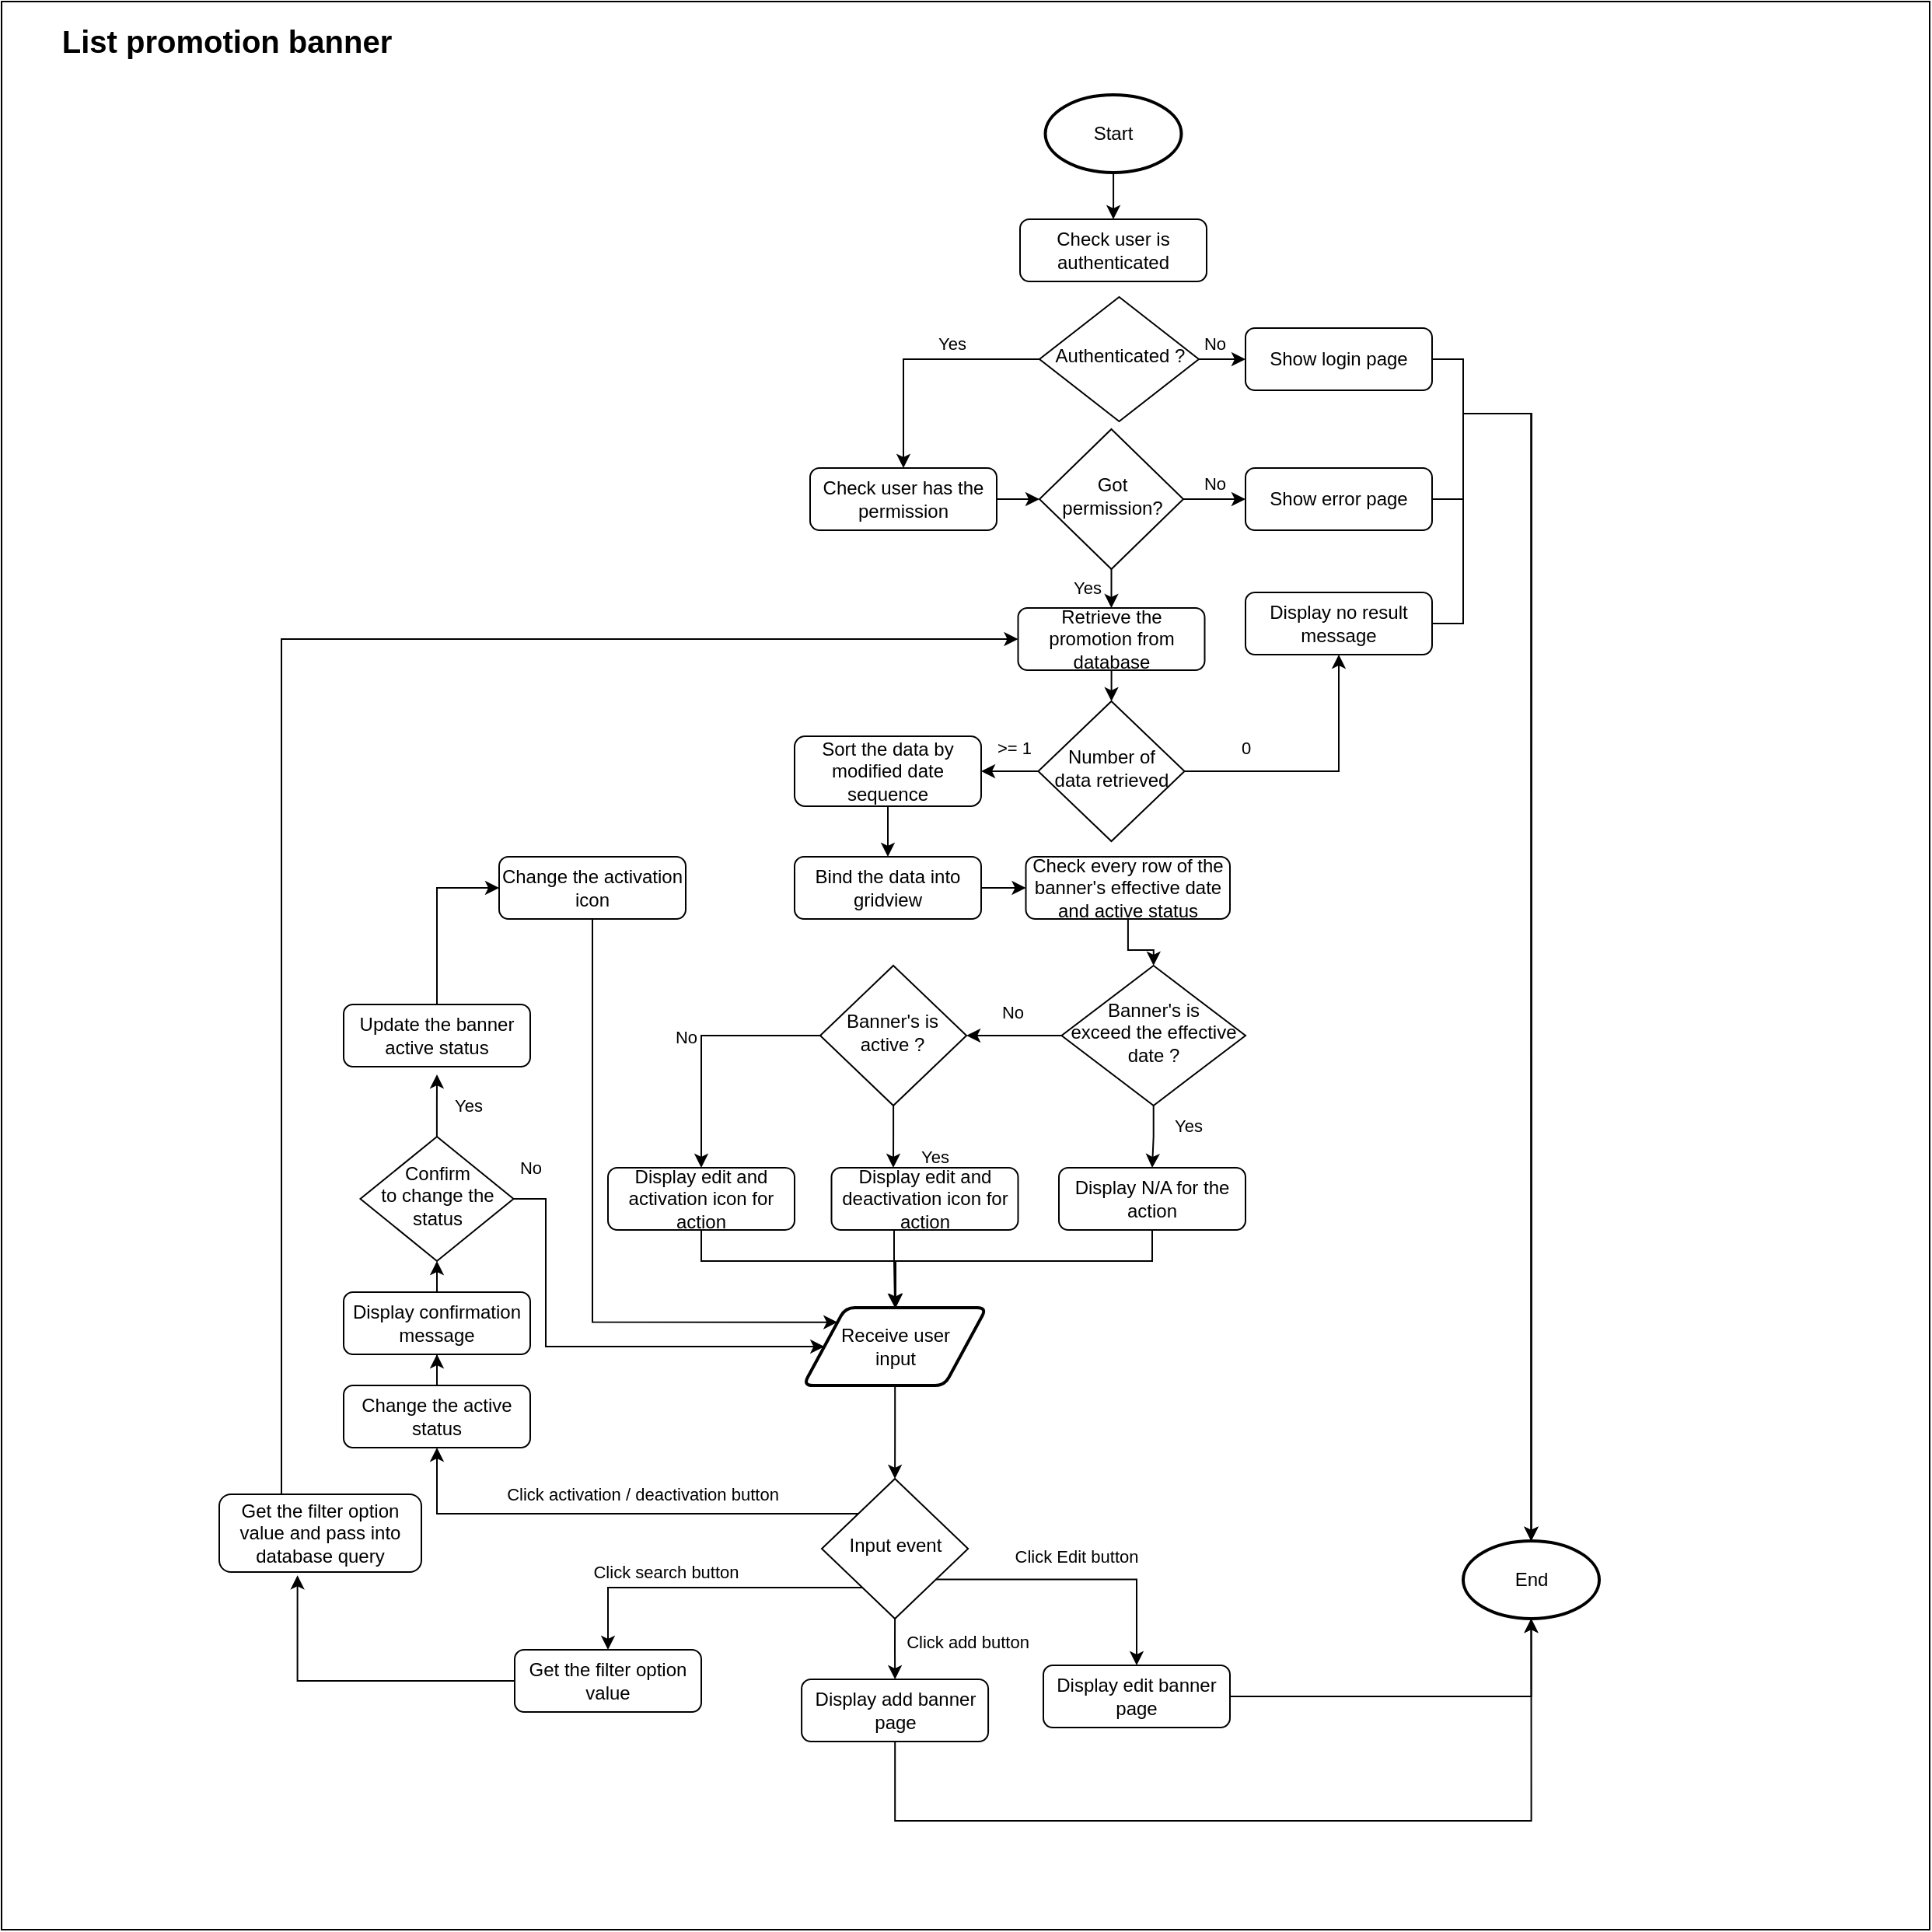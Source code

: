 <mxfile version="14.2.4" type="github" pages="2">
  <diagram id="C5RBs43oDa-KdzZeNtuy" name="List promotion banner">
    <mxGraphModel dx="3632" dy="1096" grid="1" gridSize="10" guides="1" tooltips="1" connect="1" arrows="1" fold="1" page="1" pageScale="1" pageWidth="827" pageHeight="1169" math="0" shadow="0">
      <root>
        <mxCell id="WIyWlLk6GJQsqaUBKTNV-0" />
        <mxCell id="WIyWlLk6GJQsqaUBKTNV-1" parent="WIyWlLk6GJQsqaUBKTNV-0" />
        <mxCell id="OHB6ys-uSXkvLDU8gWH5-1" value="" style="whiteSpace=wrap;html=1;aspect=fixed;fillColor=none;" vertex="1" parent="WIyWlLk6GJQsqaUBKTNV-1">
          <mxGeometry x="-890" y="50" width="1240" height="1240" as="geometry" />
        </mxCell>
        <mxCell id="WIyWlLk6GJQsqaUBKTNV-3" value="Check user is authenticated" style="rounded=1;whiteSpace=wrap;html=1;fontSize=12;glass=0;strokeWidth=1;shadow=0;" parent="WIyWlLk6GJQsqaUBKTNV-1" vertex="1">
          <mxGeometry x="-235" y="190" width="120" height="40" as="geometry" />
        </mxCell>
        <mxCell id="OHB6ys-uSXkvLDU8gWH5-21" style="edgeStyle=orthogonalEdgeStyle;rounded=0;orthogonalLoop=1;jettySize=auto;html=1;entryX=0.5;entryY=0;entryDx=0;entryDy=0;entryPerimeter=0;" edge="1" parent="WIyWlLk6GJQsqaUBKTNV-1" source="WIyWlLk6GJQsqaUBKTNV-7" target="OHB6ys-uSXkvLDU8gWH5-14">
          <mxGeometry relative="1" as="geometry">
            <Array as="points">
              <mxPoint x="50" y="370" />
              <mxPoint x="50" y="315" />
              <mxPoint x="94" y="315" />
            </Array>
          </mxGeometry>
        </mxCell>
        <mxCell id="WIyWlLk6GJQsqaUBKTNV-7" value="Show error page" style="rounded=1;whiteSpace=wrap;html=1;fontSize=12;glass=0;strokeWidth=1;shadow=0;" parent="WIyWlLk6GJQsqaUBKTNV-1" vertex="1">
          <mxGeometry x="-90" y="350" width="120" height="40" as="geometry" />
        </mxCell>
        <mxCell id="OHB6ys-uSXkvLDU8gWH5-2" value="&lt;font style=&quot;font-size: 20px;&quot;&gt;List promotion banner&lt;/font&gt;" style="text;html=1;strokeColor=none;fillColor=none;align=center;verticalAlign=middle;whiteSpace=wrap;rounded=0;fontStyle=1;fontSize=20;" vertex="1" parent="WIyWlLk6GJQsqaUBKTNV-1">
          <mxGeometry x="-870" y="60" width="250" height="30" as="geometry" />
        </mxCell>
        <mxCell id="OHB6ys-uSXkvLDU8gWH5-8" style="edgeStyle=orthogonalEdgeStyle;rounded=0;orthogonalLoop=1;jettySize=auto;html=1;entryX=0.5;entryY=0;entryDx=0;entryDy=0;" edge="1" parent="WIyWlLk6GJQsqaUBKTNV-1" source="OHB6ys-uSXkvLDU8gWH5-5" target="WIyWlLk6GJQsqaUBKTNV-3">
          <mxGeometry relative="1" as="geometry" />
        </mxCell>
        <mxCell id="OHB6ys-uSXkvLDU8gWH5-5" value="Start" style="strokeWidth=2;html=1;shape=mxgraph.flowchart.start_1;whiteSpace=wrap;fillColor=none;" vertex="1" parent="WIyWlLk6GJQsqaUBKTNV-1">
          <mxGeometry x="-218.75" y="110" width="87.5" height="50" as="geometry" />
        </mxCell>
        <mxCell id="OHB6ys-uSXkvLDU8gWH5-11" value="Yes" style="edgeStyle=orthogonalEdgeStyle;rounded=0;orthogonalLoop=1;jettySize=auto;html=1;entryX=0.5;entryY=0;entryDx=0;entryDy=0;" edge="1" parent="WIyWlLk6GJQsqaUBKTNV-1" source="OHB6ys-uSXkvLDU8gWH5-9" target="OHB6ys-uSXkvLDU8gWH5-10">
          <mxGeometry x="-0.27" y="-10" relative="1" as="geometry">
            <mxPoint x="1" as="offset" />
          </mxGeometry>
        </mxCell>
        <mxCell id="OHB6ys-uSXkvLDU8gWH5-19" value="No" style="edgeStyle=orthogonalEdgeStyle;rounded=0;orthogonalLoop=1;jettySize=auto;html=1;entryX=0;entryY=0.5;entryDx=0;entryDy=0;" edge="1" parent="WIyWlLk6GJQsqaUBKTNV-1" source="OHB6ys-uSXkvLDU8gWH5-9" target="OHB6ys-uSXkvLDU8gWH5-17">
          <mxGeometry x="0.2" y="10" relative="1" as="geometry">
            <mxPoint as="offset" />
          </mxGeometry>
        </mxCell>
        <mxCell id="OHB6ys-uSXkvLDU8gWH5-9" value="Authenticated ?" style="rhombus;whiteSpace=wrap;html=1;shadow=0;fontFamily=Helvetica;fontSize=12;align=center;strokeWidth=1;spacing=6;spacingTop=-4;" vertex="1" parent="WIyWlLk6GJQsqaUBKTNV-1">
          <mxGeometry x="-222.5" y="240" width="102.5" height="80" as="geometry" />
        </mxCell>
        <mxCell id="OHB6ys-uSXkvLDU8gWH5-13" style="edgeStyle=orthogonalEdgeStyle;rounded=0;orthogonalLoop=1;jettySize=auto;html=1;" edge="1" parent="WIyWlLk6GJQsqaUBKTNV-1" source="OHB6ys-uSXkvLDU8gWH5-10" target="OHB6ys-uSXkvLDU8gWH5-12">
          <mxGeometry relative="1" as="geometry" />
        </mxCell>
        <mxCell id="OHB6ys-uSXkvLDU8gWH5-10" value="Check user has the permission" style="rounded=1;whiteSpace=wrap;html=1;fontSize=12;glass=0;strokeWidth=1;shadow=0;" vertex="1" parent="WIyWlLk6GJQsqaUBKTNV-1">
          <mxGeometry x="-370" y="350" width="120" height="40" as="geometry" />
        </mxCell>
        <mxCell id="OHB6ys-uSXkvLDU8gWH5-15" value="No" style="edgeStyle=orthogonalEdgeStyle;rounded=0;orthogonalLoop=1;jettySize=auto;html=1;" edge="1" parent="WIyWlLk6GJQsqaUBKTNV-1" source="OHB6ys-uSXkvLDU8gWH5-12" target="WIyWlLk6GJQsqaUBKTNV-7">
          <mxGeometry y="10" relative="1" as="geometry">
            <mxPoint x="-70" y="370" as="targetPoint" />
            <mxPoint as="offset" />
          </mxGeometry>
        </mxCell>
        <mxCell id="OHB6ys-uSXkvLDU8gWH5-22" value="Yes" style="edgeStyle=orthogonalEdgeStyle;rounded=0;orthogonalLoop=1;jettySize=auto;html=1;entryX=0.5;entryY=0;entryDx=0;entryDy=0;" edge="1" parent="WIyWlLk6GJQsqaUBKTNV-1" target="OHB6ys-uSXkvLDU8gWH5-23">
          <mxGeometry x="-0.144" y="-14" relative="1" as="geometry">
            <mxPoint x="-176.25" y="450" as="targetPoint" />
            <mxPoint x="-176.238" y="414.988" as="sourcePoint" />
            <mxPoint x="-2" y="2" as="offset" />
          </mxGeometry>
        </mxCell>
        <mxCell id="OHB6ys-uSXkvLDU8gWH5-12" value="Got permission?" style="rhombus;whiteSpace=wrap;html=1;shadow=0;fontFamily=Helvetica;fontSize=12;align=center;strokeWidth=1;spacing=6;spacingTop=-4;" vertex="1" parent="WIyWlLk6GJQsqaUBKTNV-1">
          <mxGeometry x="-222.5" y="325" width="92.5" height="90" as="geometry" />
        </mxCell>
        <mxCell id="OHB6ys-uSXkvLDU8gWH5-14" value="End" style="strokeWidth=2;html=1;shape=mxgraph.flowchart.start_1;whiteSpace=wrap;fillColor=none;" vertex="1" parent="WIyWlLk6GJQsqaUBKTNV-1">
          <mxGeometry x="50" y="1040" width="87.5" height="50" as="geometry" />
        </mxCell>
        <mxCell id="OHB6ys-uSXkvLDU8gWH5-20" style="edgeStyle=orthogonalEdgeStyle;rounded=0;orthogonalLoop=1;jettySize=auto;html=1;entryX=0.5;entryY=0;entryDx=0;entryDy=0;entryPerimeter=0;" edge="1" parent="WIyWlLk6GJQsqaUBKTNV-1" source="OHB6ys-uSXkvLDU8gWH5-17" target="OHB6ys-uSXkvLDU8gWH5-14">
          <mxGeometry relative="1" as="geometry">
            <Array as="points">
              <mxPoint x="50" y="280" />
              <mxPoint x="50" y="315" />
              <mxPoint x="94" y="315" />
            </Array>
          </mxGeometry>
        </mxCell>
        <mxCell id="OHB6ys-uSXkvLDU8gWH5-17" value="Show login page" style="rounded=1;whiteSpace=wrap;html=1;fontSize=12;glass=0;strokeWidth=1;shadow=0;" vertex="1" parent="WIyWlLk6GJQsqaUBKTNV-1">
          <mxGeometry x="-90" y="260" width="120" height="40" as="geometry" />
        </mxCell>
        <mxCell id="OHB6ys-uSXkvLDU8gWH5-31" style="edgeStyle=orthogonalEdgeStyle;rounded=0;orthogonalLoop=1;jettySize=auto;html=1;entryX=0.5;entryY=0;entryDx=0;entryDy=0;" edge="1" parent="WIyWlLk6GJQsqaUBKTNV-1" source="OHB6ys-uSXkvLDU8gWH5-23" target="OHB6ys-uSXkvLDU8gWH5-26">
          <mxGeometry relative="1" as="geometry" />
        </mxCell>
        <mxCell id="OHB6ys-uSXkvLDU8gWH5-23" value="Retrieve the promotion from database" style="rounded=1;whiteSpace=wrap;html=1;fontSize=12;glass=0;strokeWidth=1;shadow=0;" vertex="1" parent="WIyWlLk6GJQsqaUBKTNV-1">
          <mxGeometry x="-236.25" y="440" width="120" height="40" as="geometry" />
        </mxCell>
        <mxCell id="OHB6ys-uSXkvLDU8gWH5-27" style="edgeStyle=orthogonalEdgeStyle;rounded=0;orthogonalLoop=1;jettySize=auto;html=1;entryX=0.5;entryY=1;entryDx=0;entryDy=0;" edge="1" parent="WIyWlLk6GJQsqaUBKTNV-1" source="OHB6ys-uSXkvLDU8gWH5-26" target="OHB6ys-uSXkvLDU8gWH5-28">
          <mxGeometry relative="1" as="geometry">
            <mxPoint x="-80.0" y="480" as="targetPoint" />
          </mxGeometry>
        </mxCell>
        <mxCell id="OHB6ys-uSXkvLDU8gWH5-30" value="0" style="edgeLabel;html=1;align=center;verticalAlign=middle;resizable=0;points=[];" vertex="1" connectable="0" parent="OHB6ys-uSXkvLDU8gWH5-27">
          <mxGeometry x="-0.552" y="-2" relative="1" as="geometry">
            <mxPoint x="-0.05" y="-17.03" as="offset" />
          </mxGeometry>
        </mxCell>
        <mxCell id="OHB6ys-uSXkvLDU8gWH5-33" value="&amp;gt;= 1" style="edgeStyle=orthogonalEdgeStyle;rounded=0;orthogonalLoop=1;jettySize=auto;html=1;entryX=1;entryY=0.5;entryDx=0;entryDy=0;" edge="1" parent="WIyWlLk6GJQsqaUBKTNV-1" source="OHB6ys-uSXkvLDU8gWH5-26" target="OHB6ys-uSXkvLDU8gWH5-37">
          <mxGeometry x="-0.284" y="-15" relative="1" as="geometry">
            <mxPoint x="-260" y="545.0" as="targetPoint" />
            <mxPoint as="offset" />
          </mxGeometry>
        </mxCell>
        <mxCell id="OHB6ys-uSXkvLDU8gWH5-26" value="Number of &lt;br&gt;data retrieved" style="rhombus;whiteSpace=wrap;html=1;shadow=0;fontFamily=Helvetica;fontSize=12;align=center;strokeWidth=1;spacing=6;spacingTop=-4;" vertex="1" parent="WIyWlLk6GJQsqaUBKTNV-1">
          <mxGeometry x="-223.29" y="500" width="94.07" height="90" as="geometry" />
        </mxCell>
        <mxCell id="OHB6ys-uSXkvLDU8gWH5-32" style="edgeStyle=orthogonalEdgeStyle;rounded=0;orthogonalLoop=1;jettySize=auto;html=1;entryX=0.5;entryY=0;entryDx=0;entryDy=0;entryPerimeter=0;" edge="1" parent="WIyWlLk6GJQsqaUBKTNV-1" source="OHB6ys-uSXkvLDU8gWH5-28" target="OHB6ys-uSXkvLDU8gWH5-14">
          <mxGeometry relative="1" as="geometry">
            <Array as="points">
              <mxPoint x="50" y="450" />
              <mxPoint x="50" y="315" />
              <mxPoint x="94" y="315" />
            </Array>
          </mxGeometry>
        </mxCell>
        <mxCell id="OHB6ys-uSXkvLDU8gWH5-28" value="Display no result message" style="rounded=1;whiteSpace=wrap;html=1;fontSize=12;glass=0;strokeWidth=1;shadow=0;" vertex="1" parent="WIyWlLk6GJQsqaUBKTNV-1">
          <mxGeometry x="-90" y="430" width="120" height="40" as="geometry" />
        </mxCell>
        <mxCell id="OHB6ys-uSXkvLDU8gWH5-35" style="edgeStyle=orthogonalEdgeStyle;rounded=0;orthogonalLoop=1;jettySize=auto;html=1;entryX=0.5;entryY=0;entryDx=0;entryDy=0;" edge="1" parent="WIyWlLk6GJQsqaUBKTNV-1" target="OHB6ys-uSXkvLDU8gWH5-36">
          <mxGeometry relative="1" as="geometry">
            <mxPoint x="-320" y="590" as="targetPoint" />
            <mxPoint x="-320" y="565.0" as="sourcePoint" />
          </mxGeometry>
        </mxCell>
        <mxCell id="OHB6ys-uSXkvLDU8gWH5-41" style="edgeStyle=orthogonalEdgeStyle;rounded=0;orthogonalLoop=1;jettySize=auto;html=1;entryX=0.5;entryY=0;entryDx=0;entryDy=0;exitX=0.5;exitY=1;exitDx=0;exitDy=0;" edge="1" parent="WIyWlLk6GJQsqaUBKTNV-1" source="OHB6ys-uSXkvLDU8gWH5-64" target="OHB6ys-uSXkvLDU8gWH5-38">
          <mxGeometry relative="1" as="geometry">
            <mxPoint x="-335" y="980" as="sourcePoint" />
            <Array as="points">
              <mxPoint x="-150" y="860" />
              <mxPoint x="-315" y="860" />
              <mxPoint x="-315" y="890" />
            </Array>
          </mxGeometry>
        </mxCell>
        <mxCell id="OHB6ys-uSXkvLDU8gWH5-55" style="edgeStyle=orthogonalEdgeStyle;rounded=0;orthogonalLoop=1;jettySize=auto;html=1;entryX=0;entryY=0.5;entryDx=0;entryDy=0;" edge="1" parent="WIyWlLk6GJQsqaUBKTNV-1" source="OHB6ys-uSXkvLDU8gWH5-36" target="OHB6ys-uSXkvLDU8gWH5-56">
          <mxGeometry relative="1" as="geometry">
            <mxPoint x="-200" y="610" as="targetPoint" />
          </mxGeometry>
        </mxCell>
        <mxCell id="OHB6ys-uSXkvLDU8gWH5-36" value="Bind the data into gridview" style="rounded=1;whiteSpace=wrap;html=1;fontSize=12;glass=0;strokeWidth=1;shadow=0;" vertex="1" parent="WIyWlLk6GJQsqaUBKTNV-1">
          <mxGeometry x="-380" y="600" width="120" height="40" as="geometry" />
        </mxCell>
        <mxCell id="OHB6ys-uSXkvLDU8gWH5-37" value="Sort the data by modified date sequence" style="rounded=1;whiteSpace=wrap;html=1;fontSize=12;glass=0;strokeWidth=1;shadow=0;" vertex="1" parent="WIyWlLk6GJQsqaUBKTNV-1">
          <mxGeometry x="-380" y="522.5" width="120" height="45" as="geometry" />
        </mxCell>
        <mxCell id="OHB6ys-uSXkvLDU8gWH5-79" style="edgeStyle=orthogonalEdgeStyle;rounded=0;orthogonalLoop=1;jettySize=auto;html=1;entryX=0.5;entryY=0;entryDx=0;entryDy=0;" edge="1" parent="WIyWlLk6GJQsqaUBKTNV-1" source="OHB6ys-uSXkvLDU8gWH5-38" target="OHB6ys-uSXkvLDU8gWH5-43">
          <mxGeometry relative="1" as="geometry" />
        </mxCell>
        <mxCell id="OHB6ys-uSXkvLDU8gWH5-38" value="Receive user &lt;br&gt;input" style="shape=parallelogram;html=1;strokeWidth=2;perimeter=parallelogramPerimeter;whiteSpace=wrap;rounded=1;arcSize=12;size=0.23;fillColor=none;" vertex="1" parent="WIyWlLk6GJQsqaUBKTNV-1">
          <mxGeometry x="-374.43" y="890" width="117.96" height="50" as="geometry" />
        </mxCell>
        <mxCell id="OHB6ys-uSXkvLDU8gWH5-44" style="edgeStyle=orthogonalEdgeStyle;rounded=0;orthogonalLoop=1;jettySize=auto;html=1;entryX=0.5;entryY=0;entryDx=0;entryDy=0;" edge="1" parent="WIyWlLk6GJQsqaUBKTNV-1" source="OHB6ys-uSXkvLDU8gWH5-43" target="OHB6ys-uSXkvLDU8gWH5-47">
          <mxGeometry relative="1" as="geometry">
            <mxPoint x="-422.04" y="1030" as="targetPoint" />
            <Array as="points">
              <mxPoint x="-500" y="1070" />
            </Array>
          </mxGeometry>
        </mxCell>
        <mxCell id="OHB6ys-uSXkvLDU8gWH5-45" value="Click search button" style="edgeLabel;html=1;align=center;verticalAlign=middle;resizable=0;points=[];" vertex="1" connectable="0" parent="OHB6ys-uSXkvLDU8gWH5-44">
          <mxGeometry x="0.25" y="-4" relative="1" as="geometry">
            <mxPoint x="0.26" y="-6" as="offset" />
          </mxGeometry>
        </mxCell>
        <mxCell id="OHB6ys-uSXkvLDU8gWH5-49" style="edgeStyle=orthogonalEdgeStyle;rounded=0;orthogonalLoop=1;jettySize=auto;html=1;entryX=0.5;entryY=1;entryDx=0;entryDy=0;exitX=0;exitY=0;exitDx=0;exitDy=0;entryPerimeter=0;" edge="1" parent="WIyWlLk6GJQsqaUBKTNV-1" source="OHB6ys-uSXkvLDU8gWH5-43" target="OHB6ys-uSXkvLDU8gWH5-50">
          <mxGeometry relative="1" as="geometry">
            <mxPoint x="-302.04" y="980" as="targetPoint" />
            <Array as="points">
              <mxPoint x="-610" y="1023" />
            </Array>
          </mxGeometry>
        </mxCell>
        <mxCell id="OHB6ys-uSXkvLDU8gWH5-52" value="Click activation / deactivation button" style="edgeLabel;html=1;align=center;verticalAlign=middle;resizable=0;points=[];" vertex="1" connectable="0" parent="OHB6ys-uSXkvLDU8gWH5-49">
          <mxGeometry x="-0.011" y="-2" relative="1" as="geometry">
            <mxPoint x="15.84" y="-10.5" as="offset" />
          </mxGeometry>
        </mxCell>
        <mxCell id="OHB6ys-uSXkvLDU8gWH5-53" value="Click Edit button" style="edgeStyle=orthogonalEdgeStyle;rounded=0;orthogonalLoop=1;jettySize=auto;html=1;exitX=0.779;exitY=0.72;exitDx=0;exitDy=0;exitPerimeter=0;entryX=0.5;entryY=0;entryDx=0;entryDy=0;" edge="1" parent="WIyWlLk6GJQsqaUBKTNV-1" source="OHB6ys-uSXkvLDU8gWH5-43" target="OHB6ys-uSXkvLDU8gWH5-73">
          <mxGeometry x="-0.021" y="15" relative="1" as="geometry">
            <mxPoint x="-182" y="1064" as="targetPoint" />
            <Array as="points">
              <mxPoint x="-160" y="1065" />
            </Array>
            <mxPoint as="offset" />
          </mxGeometry>
        </mxCell>
        <mxCell id="OHB6ys-uSXkvLDU8gWH5-76" value="Click add button" style="edgeStyle=orthogonalEdgeStyle;rounded=0;orthogonalLoop=1;jettySize=auto;html=1;exitX=0.5;exitY=1;exitDx=0;exitDy=0;" edge="1" parent="WIyWlLk6GJQsqaUBKTNV-1" source="OHB6ys-uSXkvLDU8gWH5-43" target="OHB6ys-uSXkvLDU8gWH5-48">
          <mxGeometry x="-0.26" y="46" relative="1" as="geometry">
            <mxPoint x="-336.083" y="1088.954" as="sourcePoint" />
            <mxPoint x="-336.04" y="1119" as="targetPoint" />
            <mxPoint as="offset" />
          </mxGeometry>
        </mxCell>
        <mxCell id="OHB6ys-uSXkvLDU8gWH5-43" value="Input event" style="rhombus;whiteSpace=wrap;html=1;shadow=0;fontFamily=Helvetica;fontSize=12;align=center;strokeWidth=1;spacing=6;spacingTop=-4;" vertex="1" parent="WIyWlLk6GJQsqaUBKTNV-1">
          <mxGeometry x="-362.49" y="1000" width="94.07" height="90" as="geometry" />
        </mxCell>
        <mxCell id="OHB6ys-uSXkvLDU8gWH5-81" style="edgeStyle=orthogonalEdgeStyle;rounded=0;orthogonalLoop=1;jettySize=auto;html=1;entryX=0.387;entryY=1.043;entryDx=0;entryDy=0;entryPerimeter=0;" edge="1" parent="WIyWlLk6GJQsqaUBKTNV-1" source="OHB6ys-uSXkvLDU8gWH5-47" target="OHB6ys-uSXkvLDU8gWH5-82">
          <mxGeometry relative="1" as="geometry">
            <mxPoint x="-650.0" y="1020" as="targetPoint" />
            <Array as="points">
              <mxPoint x="-700" y="1130" />
            </Array>
          </mxGeometry>
        </mxCell>
        <mxCell id="OHB6ys-uSXkvLDU8gWH5-47" value="Get the filter option value" style="rounded=1;whiteSpace=wrap;html=1;fontSize=12;glass=0;strokeWidth=1;shadow=0;" vertex="1" parent="WIyWlLk6GJQsqaUBKTNV-1">
          <mxGeometry x="-560" y="1110" width="120" height="40" as="geometry" />
        </mxCell>
        <mxCell id="OHB6ys-uSXkvLDU8gWH5-97" style="edgeStyle=orthogonalEdgeStyle;rounded=0;orthogonalLoop=1;jettySize=auto;html=1;entryX=0.5;entryY=1;entryDx=0;entryDy=0;entryPerimeter=0;" edge="1" parent="WIyWlLk6GJQsqaUBKTNV-1" source="OHB6ys-uSXkvLDU8gWH5-48" target="OHB6ys-uSXkvLDU8gWH5-14">
          <mxGeometry relative="1" as="geometry">
            <Array as="points">
              <mxPoint x="-315" y="1220" />
              <mxPoint x="94" y="1220" />
            </Array>
          </mxGeometry>
        </mxCell>
        <mxCell id="OHB6ys-uSXkvLDU8gWH5-48" value="Display add banner page" style="rounded=1;whiteSpace=wrap;html=1;fontSize=12;glass=0;strokeWidth=1;shadow=0;" vertex="1" parent="WIyWlLk6GJQsqaUBKTNV-1">
          <mxGeometry x="-375.45" y="1129" width="120" height="40" as="geometry" />
        </mxCell>
        <mxCell id="OHB6ys-uSXkvLDU8gWH5-89" style="edgeStyle=orthogonalEdgeStyle;rounded=0;orthogonalLoop=1;jettySize=auto;html=1;entryX=0.5;entryY=1;entryDx=0;entryDy=0;" edge="1" parent="WIyWlLk6GJQsqaUBKTNV-1" source="OHB6ys-uSXkvLDU8gWH5-50" target="OHB6ys-uSXkvLDU8gWH5-75">
          <mxGeometry relative="1" as="geometry" />
        </mxCell>
        <mxCell id="OHB6ys-uSXkvLDU8gWH5-50" value="Change the active status" style="rounded=1;whiteSpace=wrap;html=1;fontSize=12;glass=0;strokeWidth=1;shadow=0;" vertex="1" parent="WIyWlLk6GJQsqaUBKTNV-1">
          <mxGeometry x="-670" y="940" width="120" height="40" as="geometry" />
        </mxCell>
        <mxCell id="OHB6ys-uSXkvLDU8gWH5-57" style="edgeStyle=orthogonalEdgeStyle;rounded=0;orthogonalLoop=1;jettySize=auto;html=1;entryX=0.5;entryY=0;entryDx=0;entryDy=0;" edge="1" parent="WIyWlLk6GJQsqaUBKTNV-1" source="OHB6ys-uSXkvLDU8gWH5-56" target="OHB6ys-uSXkvLDU8gWH5-60">
          <mxGeometry relative="1" as="geometry">
            <mxPoint x="-171.25" y="670" as="targetPoint" />
          </mxGeometry>
        </mxCell>
        <mxCell id="OHB6ys-uSXkvLDU8gWH5-56" value="Check every row of the banner&#39;s effective date and active status" style="rounded=1;whiteSpace=wrap;html=1;fontSize=12;glass=0;strokeWidth=1;shadow=0;" vertex="1" parent="WIyWlLk6GJQsqaUBKTNV-1">
          <mxGeometry x="-231.25" y="600" width="131.25" height="40" as="geometry" />
        </mxCell>
        <mxCell id="OHB6ys-uSXkvLDU8gWH5-65" value="Yes" style="edgeStyle=orthogonalEdgeStyle;rounded=0;orthogonalLoop=1;jettySize=auto;html=1;" edge="1" parent="WIyWlLk6GJQsqaUBKTNV-1" source="OHB6ys-uSXkvLDU8gWH5-59">
          <mxGeometry x="-0.001" y="-13" relative="1" as="geometry">
            <mxPoint x="-316.51" y="800" as="targetPoint" />
            <mxPoint x="26" as="offset" />
          </mxGeometry>
        </mxCell>
        <mxCell id="OHB6ys-uSXkvLDU8gWH5-67" value="No" style="edgeStyle=orthogonalEdgeStyle;rounded=0;orthogonalLoop=1;jettySize=auto;html=1;entryX=0.5;entryY=0;entryDx=0;entryDy=0;" edge="1" parent="WIyWlLk6GJQsqaUBKTNV-1" source="OHB6ys-uSXkvLDU8gWH5-59" target="OHB6ys-uSXkvLDU8gWH5-69">
          <mxGeometry x="-0.04" y="-10" relative="1" as="geometry">
            <mxPoint x="-423.51" y="780" as="targetPoint" />
            <mxPoint as="offset" />
          </mxGeometry>
        </mxCell>
        <mxCell id="OHB6ys-uSXkvLDU8gWH5-59" value="Banner&#39;s is active ?" style="rhombus;whiteSpace=wrap;html=1;shadow=0;fontFamily=Helvetica;fontSize=12;align=center;strokeWidth=1;spacing=6;spacingTop=-4;" vertex="1" parent="WIyWlLk6GJQsqaUBKTNV-1">
          <mxGeometry x="-363.51" y="670" width="94.07" height="90" as="geometry" />
        </mxCell>
        <mxCell id="OHB6ys-uSXkvLDU8gWH5-61" value="No" style="edgeStyle=orthogonalEdgeStyle;rounded=0;orthogonalLoop=1;jettySize=auto;html=1;entryX=1;entryY=0.5;entryDx=0;entryDy=0;" edge="1" parent="WIyWlLk6GJQsqaUBKTNV-1" source="OHB6ys-uSXkvLDU8gWH5-60" target="OHB6ys-uSXkvLDU8gWH5-59">
          <mxGeometry x="0.052" y="-15" relative="1" as="geometry">
            <mxPoint as="offset" />
          </mxGeometry>
        </mxCell>
        <mxCell id="OHB6ys-uSXkvLDU8gWH5-63" value="Yes" style="edgeStyle=orthogonalEdgeStyle;rounded=0;orthogonalLoop=1;jettySize=auto;html=1;entryX=0.5;entryY=0;entryDx=0;entryDy=0;" edge="1" parent="WIyWlLk6GJQsqaUBKTNV-1" source="OHB6ys-uSXkvLDU8gWH5-60" target="OHB6ys-uSXkvLDU8gWH5-64">
          <mxGeometry x="-0.332" y="22" relative="1" as="geometry">
            <mxPoint x="-155.62" y="790" as="targetPoint" />
            <mxPoint as="offset" />
          </mxGeometry>
        </mxCell>
        <mxCell id="OHB6ys-uSXkvLDU8gWH5-60" value="Banner&#39;s is &lt;br&gt;exceed the effective &lt;br&gt;date ?" style="rhombus;whiteSpace=wrap;html=1;shadow=0;fontFamily=Helvetica;fontSize=12;align=center;strokeWidth=1;spacing=6;spacingTop=-4;" vertex="1" parent="WIyWlLk6GJQsqaUBKTNV-1">
          <mxGeometry x="-208.28" y="670" width="118.28" height="90" as="geometry" />
        </mxCell>
        <mxCell id="OHB6ys-uSXkvLDU8gWH5-64" value="Display N/A for the action" style="rounded=1;whiteSpace=wrap;html=1;fontSize=12;glass=0;strokeWidth=1;shadow=0;" vertex="1" parent="WIyWlLk6GJQsqaUBKTNV-1">
          <mxGeometry x="-210" y="800" width="120" height="40" as="geometry" />
        </mxCell>
        <mxCell id="OHB6ys-uSXkvLDU8gWH5-71" style="edgeStyle=orthogonalEdgeStyle;rounded=0;orthogonalLoop=1;jettySize=auto;html=1;entryX=0.5;entryY=0;entryDx=0;entryDy=0;" edge="1" parent="WIyWlLk6GJQsqaUBKTNV-1" source="OHB6ys-uSXkvLDU8gWH5-68" target="OHB6ys-uSXkvLDU8gWH5-38">
          <mxGeometry relative="1" as="geometry">
            <Array as="points">
              <mxPoint x="-316" y="860" />
              <mxPoint x="-316" y="890" />
            </Array>
          </mxGeometry>
        </mxCell>
        <mxCell id="OHB6ys-uSXkvLDU8gWH5-68" value="Display edit and deactivation icon for action" style="rounded=1;whiteSpace=wrap;html=1;fontSize=12;glass=0;strokeWidth=1;shadow=0;" vertex="1" parent="WIyWlLk6GJQsqaUBKTNV-1">
          <mxGeometry x="-356.25" y="800" width="120" height="40" as="geometry" />
        </mxCell>
        <mxCell id="OHB6ys-uSXkvLDU8gWH5-72" style="edgeStyle=orthogonalEdgeStyle;rounded=0;orthogonalLoop=1;jettySize=auto;html=1;entryX=0.5;entryY=0;entryDx=0;entryDy=0;" edge="1" parent="WIyWlLk6GJQsqaUBKTNV-1" source="OHB6ys-uSXkvLDU8gWH5-69" target="OHB6ys-uSXkvLDU8gWH5-38">
          <mxGeometry relative="1" as="geometry">
            <Array as="points">
              <mxPoint x="-440" y="860" />
              <mxPoint x="-315" y="860" />
              <mxPoint x="-315" y="890" />
            </Array>
          </mxGeometry>
        </mxCell>
        <mxCell id="OHB6ys-uSXkvLDU8gWH5-69" value="Display edit and activation icon for action" style="rounded=1;whiteSpace=wrap;html=1;fontSize=12;glass=0;strokeWidth=1;shadow=0;" vertex="1" parent="WIyWlLk6GJQsqaUBKTNV-1">
          <mxGeometry x="-500" y="800" width="120" height="40" as="geometry" />
        </mxCell>
        <mxCell id="OHB6ys-uSXkvLDU8gWH5-98" style="edgeStyle=orthogonalEdgeStyle;rounded=0;orthogonalLoop=1;jettySize=auto;html=1;entryX=0.5;entryY=1;entryDx=0;entryDy=0;entryPerimeter=0;" edge="1" parent="WIyWlLk6GJQsqaUBKTNV-1" source="OHB6ys-uSXkvLDU8gWH5-73" target="OHB6ys-uSXkvLDU8gWH5-14">
          <mxGeometry relative="1" as="geometry">
            <mxPoint x="100" y="1090" as="targetPoint" />
            <Array as="points">
              <mxPoint x="94" y="1140" />
            </Array>
          </mxGeometry>
        </mxCell>
        <mxCell id="OHB6ys-uSXkvLDU8gWH5-73" value="Display edit banner page" style="rounded=1;whiteSpace=wrap;html=1;fontSize=12;glass=0;strokeWidth=1;shadow=0;" vertex="1" parent="WIyWlLk6GJQsqaUBKTNV-1">
          <mxGeometry x="-220" y="1120" width="120" height="40" as="geometry" />
        </mxCell>
        <mxCell id="OHB6ys-uSXkvLDU8gWH5-88" style="edgeStyle=orthogonalEdgeStyle;rounded=0;orthogonalLoop=1;jettySize=auto;html=1;" edge="1" parent="WIyWlLk6GJQsqaUBKTNV-1" source="OHB6ys-uSXkvLDU8gWH5-75" target="OHB6ys-uSXkvLDU8gWH5-87">
          <mxGeometry relative="1" as="geometry" />
        </mxCell>
        <mxCell id="OHB6ys-uSXkvLDU8gWH5-75" value="Display confirmation message" style="rounded=1;whiteSpace=wrap;html=1;fontSize=12;glass=0;strokeWidth=1;shadow=0;" vertex="1" parent="WIyWlLk6GJQsqaUBKTNV-1">
          <mxGeometry x="-670" y="880" width="120" height="40" as="geometry" />
        </mxCell>
        <mxCell id="OHB6ys-uSXkvLDU8gWH5-84" style="edgeStyle=orthogonalEdgeStyle;rounded=0;orthogonalLoop=1;jettySize=auto;html=1;entryX=0;entryY=0.5;entryDx=0;entryDy=0;exitX=0.387;exitY=0.017;exitDx=0;exitDy=0;exitPerimeter=0;" edge="1" parent="WIyWlLk6GJQsqaUBKTNV-1" source="OHB6ys-uSXkvLDU8gWH5-82" target="OHB6ys-uSXkvLDU8gWH5-23">
          <mxGeometry relative="1" as="geometry">
            <mxPoint x="-650.0" y="450.0" as="targetPoint" />
            <Array as="points">
              <mxPoint x="-710" y="1011" />
              <mxPoint x="-710" y="460" />
            </Array>
          </mxGeometry>
        </mxCell>
        <mxCell id="OHB6ys-uSXkvLDU8gWH5-82" value="Get the filter option value and pass into database query" style="rounded=1;whiteSpace=wrap;html=1;fontSize=12;glass=0;strokeWidth=1;shadow=0;" vertex="1" parent="WIyWlLk6GJQsqaUBKTNV-1">
          <mxGeometry x="-750" y="1010" width="130" height="50" as="geometry" />
        </mxCell>
        <mxCell id="OHB6ys-uSXkvLDU8gWH5-90" style="edgeStyle=orthogonalEdgeStyle;rounded=0;orthogonalLoop=1;jettySize=auto;html=1;entryX=0;entryY=0.5;entryDx=0;entryDy=0;" edge="1" parent="WIyWlLk6GJQsqaUBKTNV-1" source="OHB6ys-uSXkvLDU8gWH5-87" target="OHB6ys-uSXkvLDU8gWH5-38">
          <mxGeometry relative="1" as="geometry">
            <Array as="points">
              <mxPoint x="-540" y="820" />
              <mxPoint x="-540" y="915" />
            </Array>
          </mxGeometry>
        </mxCell>
        <mxCell id="OHB6ys-uSXkvLDU8gWH5-91" value="No" style="edgeLabel;html=1;align=center;verticalAlign=middle;resizable=0;points=[];" vertex="1" connectable="0" parent="OHB6ys-uSXkvLDU8gWH5-90">
          <mxGeometry x="-0.578" y="2" relative="1" as="geometry">
            <mxPoint x="-12" y="-61.76" as="offset" />
          </mxGeometry>
        </mxCell>
        <mxCell id="OHB6ys-uSXkvLDU8gWH5-92" value="Yes" style="edgeStyle=orthogonalEdgeStyle;rounded=0;orthogonalLoop=1;jettySize=auto;html=1;" edge="1" parent="WIyWlLk6GJQsqaUBKTNV-1" source="OHB6ys-uSXkvLDU8gWH5-87">
          <mxGeometry x="0.004" y="-20" relative="1" as="geometry">
            <mxPoint x="-610" y="740" as="targetPoint" />
            <mxPoint as="offset" />
          </mxGeometry>
        </mxCell>
        <mxCell id="OHB6ys-uSXkvLDU8gWH5-87" value="Confirm &lt;br&gt;to change the status" style="rhombus;whiteSpace=wrap;html=1;shadow=0;fontFamily=Helvetica;fontSize=12;align=center;strokeWidth=1;spacing=6;spacingTop=-4;" vertex="1" parent="WIyWlLk6GJQsqaUBKTNV-1">
          <mxGeometry x="-659.26" y="780" width="98.52" height="80" as="geometry" />
        </mxCell>
        <mxCell id="OHB6ys-uSXkvLDU8gWH5-94" style="edgeStyle=orthogonalEdgeStyle;rounded=0;orthogonalLoop=1;jettySize=auto;html=1;" edge="1" parent="WIyWlLk6GJQsqaUBKTNV-1" source="OHB6ys-uSXkvLDU8gWH5-93">
          <mxGeometry relative="1" as="geometry">
            <mxPoint x="-570" y="620" as="targetPoint" />
            <Array as="points">
              <mxPoint x="-610" y="620" />
            </Array>
          </mxGeometry>
        </mxCell>
        <mxCell id="OHB6ys-uSXkvLDU8gWH5-93" value="Update the banner active status" style="rounded=1;whiteSpace=wrap;html=1;fontSize=12;glass=0;strokeWidth=1;shadow=0;" vertex="1" parent="WIyWlLk6GJQsqaUBKTNV-1">
          <mxGeometry x="-670" y="695" width="120" height="40" as="geometry" />
        </mxCell>
        <mxCell id="OHB6ys-uSXkvLDU8gWH5-96" style="edgeStyle=orthogonalEdgeStyle;rounded=0;orthogonalLoop=1;jettySize=auto;html=1;entryX=0;entryY=0;entryDx=0;entryDy=0;" edge="1" parent="WIyWlLk6GJQsqaUBKTNV-1" source="OHB6ys-uSXkvLDU8gWH5-95" target="OHB6ys-uSXkvLDU8gWH5-38">
          <mxGeometry relative="1" as="geometry">
            <Array as="points">
              <mxPoint x="-510" y="899" />
            </Array>
          </mxGeometry>
        </mxCell>
        <mxCell id="OHB6ys-uSXkvLDU8gWH5-95" value="Change the activation icon" style="rounded=1;whiteSpace=wrap;html=1;fontSize=12;glass=0;strokeWidth=1;shadow=0;" vertex="1" parent="WIyWlLk6GJQsqaUBKTNV-1">
          <mxGeometry x="-570" y="600" width="120" height="40" as="geometry" />
        </mxCell>
      </root>
    </mxGraphModel>
  </diagram>
  <diagram id="NqCH0Zwg1SrBa_VqJtBC" name="AddBanner/EditBanner">
    <mxGraphModel dx="2478" dy="457" grid="1" gridSize="10" guides="1" tooltips="1" connect="1" arrows="1" fold="1" page="1" pageScale="1" pageWidth="827" pageHeight="1169" math="0" shadow="0">
      <root>
        <mxCell id="0bNLgnLgEfnWTaaoX70--0" />
        <mxCell id="0bNLgnLgEfnWTaaoX70--1" parent="0bNLgnLgEfnWTaaoX70--0" />
        <mxCell id="YX9VAXvCANHtXinaRo2y-0" value="" style="whiteSpace=wrap;html=1;aspect=fixed;fillColor=none;" vertex="1" parent="0bNLgnLgEfnWTaaoX70--1">
          <mxGeometry x="1140" y="60" width="1240" height="1240" as="geometry" />
        </mxCell>
        <mxCell id="aI3IfpCvKIVzbMFJyRmF-1" value="Check user is authenticated" style="rounded=1;whiteSpace=wrap;html=1;fontSize=12;glass=0;strokeWidth=1;shadow=0;" vertex="1" parent="0bNLgnLgEfnWTaaoX70--1">
          <mxGeometry x="-315" y="150" width="120" height="40" as="geometry" />
        </mxCell>
        <mxCell id="aI3IfpCvKIVzbMFJyRmF-2" style="edgeStyle=orthogonalEdgeStyle;rounded=0;orthogonalLoop=1;jettySize=auto;html=1;entryX=0.5;entryY=0;entryDx=0;entryDy=0;entryPerimeter=0;" edge="1" parent="0bNLgnLgEfnWTaaoX70--1" source="aI3IfpCvKIVzbMFJyRmF-3" target="_jixB-2fKHXNZs5z4RV_-1">
          <mxGeometry relative="1" as="geometry">
            <Array as="points">
              <mxPoint x="-30" y="330" />
              <mxPoint x="-30" y="275" />
              <mxPoint x="280" y="275" />
            </Array>
            <mxPoint x="223.75" y="1040" as="targetPoint" />
          </mxGeometry>
        </mxCell>
        <mxCell id="aI3IfpCvKIVzbMFJyRmF-3" value="Show error page" style="rounded=1;whiteSpace=wrap;html=1;fontSize=12;glass=0;strokeWidth=1;shadow=0;" vertex="1" parent="0bNLgnLgEfnWTaaoX70--1">
          <mxGeometry x="-170" y="310" width="120" height="40" as="geometry" />
        </mxCell>
        <mxCell id="aI3IfpCvKIVzbMFJyRmF-4" value="Add / Edit Bannner Promotion" style="text;html=1;strokeColor=none;fillColor=none;align=center;verticalAlign=middle;whiteSpace=wrap;rounded=0;fontSize=20;fontStyle=1" vertex="1" parent="0bNLgnLgEfnWTaaoX70--1">
          <mxGeometry x="-827" y="40" width="407" height="20" as="geometry" />
        </mxCell>
        <mxCell id="aI3IfpCvKIVzbMFJyRmF-5" style="edgeStyle=orthogonalEdgeStyle;rounded=0;orthogonalLoop=1;jettySize=auto;html=1;entryX=0.5;entryY=0;entryDx=0;entryDy=0;" edge="1" parent="0bNLgnLgEfnWTaaoX70--1" source="aI3IfpCvKIVzbMFJyRmF-6" target="aI3IfpCvKIVzbMFJyRmF-1">
          <mxGeometry relative="1" as="geometry" />
        </mxCell>
        <mxCell id="aI3IfpCvKIVzbMFJyRmF-6" value="Start" style="strokeWidth=2;html=1;shape=mxgraph.flowchart.start_1;whiteSpace=wrap;fillColor=none;" vertex="1" parent="0bNLgnLgEfnWTaaoX70--1">
          <mxGeometry x="-298.75" y="70" width="87.5" height="50" as="geometry" />
        </mxCell>
        <mxCell id="aI3IfpCvKIVzbMFJyRmF-7" value="Yes" style="edgeStyle=orthogonalEdgeStyle;rounded=0;orthogonalLoop=1;jettySize=auto;html=1;entryX=0.5;entryY=0;entryDx=0;entryDy=0;" edge="1" parent="0bNLgnLgEfnWTaaoX70--1" source="aI3IfpCvKIVzbMFJyRmF-9" target="aI3IfpCvKIVzbMFJyRmF-11">
          <mxGeometry x="-0.27" y="-10" relative="1" as="geometry">
            <mxPoint x="1" as="offset" />
          </mxGeometry>
        </mxCell>
        <mxCell id="aI3IfpCvKIVzbMFJyRmF-8" value="No" style="edgeStyle=orthogonalEdgeStyle;rounded=0;orthogonalLoop=1;jettySize=auto;html=1;entryX=0;entryY=0.5;entryDx=0;entryDy=0;" edge="1" parent="0bNLgnLgEfnWTaaoX70--1" source="aI3IfpCvKIVzbMFJyRmF-9" target="aI3IfpCvKIVzbMFJyRmF-17">
          <mxGeometry x="0.2" y="10" relative="1" as="geometry">
            <mxPoint as="offset" />
          </mxGeometry>
        </mxCell>
        <mxCell id="aI3IfpCvKIVzbMFJyRmF-9" value="Authenticated ?" style="rhombus;whiteSpace=wrap;html=1;shadow=0;fontFamily=Helvetica;fontSize=12;align=center;strokeWidth=1;spacing=6;spacingTop=-4;" vertex="1" parent="0bNLgnLgEfnWTaaoX70--1">
          <mxGeometry x="-302.5" y="200" width="102.5" height="80" as="geometry" />
        </mxCell>
        <mxCell id="aI3IfpCvKIVzbMFJyRmF-10" style="edgeStyle=orthogonalEdgeStyle;rounded=0;orthogonalLoop=1;jettySize=auto;html=1;" edge="1" parent="0bNLgnLgEfnWTaaoX70--1" source="aI3IfpCvKIVzbMFJyRmF-11" target="aI3IfpCvKIVzbMFJyRmF-14">
          <mxGeometry relative="1" as="geometry" />
        </mxCell>
        <mxCell id="aI3IfpCvKIVzbMFJyRmF-11" value="Check user has the permission" style="rounded=1;whiteSpace=wrap;html=1;fontSize=12;glass=0;strokeWidth=1;shadow=0;" vertex="1" parent="0bNLgnLgEfnWTaaoX70--1">
          <mxGeometry x="-450" y="310" width="120" height="40" as="geometry" />
        </mxCell>
        <mxCell id="aI3IfpCvKIVzbMFJyRmF-12" value="No" style="edgeStyle=orthogonalEdgeStyle;rounded=0;orthogonalLoop=1;jettySize=auto;html=1;" edge="1" parent="0bNLgnLgEfnWTaaoX70--1" source="aI3IfpCvKIVzbMFJyRmF-14" target="aI3IfpCvKIVzbMFJyRmF-3">
          <mxGeometry y="10" relative="1" as="geometry">
            <mxPoint x="-150" y="330" as="targetPoint" />
            <mxPoint as="offset" />
          </mxGeometry>
        </mxCell>
        <mxCell id="aI3IfpCvKIVzbMFJyRmF-13" value="Yes" style="edgeStyle=orthogonalEdgeStyle;rounded=0;orthogonalLoop=1;jettySize=auto;html=1;entryX=0.5;entryY=0;entryDx=0;entryDy=0;exitX=0.5;exitY=1;exitDx=0;exitDy=0;" edge="1" parent="0bNLgnLgEfnWTaaoX70--1" target="FXzbCEzKb0EYC3M5p2Pf-8" source="aI3IfpCvKIVzbMFJyRmF-14">
          <mxGeometry x="-0.144" y="-14" relative="1" as="geometry">
            <mxPoint x="-255" y="505.01" as="targetPoint" />
            <mxPoint x="-380" y="470" as="sourcePoint" />
            <mxPoint x="-2" y="2" as="offset" />
          </mxGeometry>
        </mxCell>
        <mxCell id="aI3IfpCvKIVzbMFJyRmF-14" value="Got permission?" style="rhombus;whiteSpace=wrap;html=1;shadow=0;fontFamily=Helvetica;fontSize=12;align=center;strokeWidth=1;spacing=6;spacingTop=-4;" vertex="1" parent="0bNLgnLgEfnWTaaoX70--1">
          <mxGeometry x="-302.5" y="285" width="92.5" height="90" as="geometry" />
        </mxCell>
        <mxCell id="aI3IfpCvKIVzbMFJyRmF-16" style="edgeStyle=orthogonalEdgeStyle;rounded=0;orthogonalLoop=1;jettySize=auto;html=1;entryX=0.5;entryY=0;entryDx=0;entryDy=0;entryPerimeter=0;" edge="1" parent="0bNLgnLgEfnWTaaoX70--1" source="aI3IfpCvKIVzbMFJyRmF-17" target="_jixB-2fKHXNZs5z4RV_-1">
          <mxGeometry relative="1" as="geometry">
            <Array as="points">
              <mxPoint x="-30" y="240" />
              <mxPoint x="-30" y="275" />
              <mxPoint x="280" y="275" />
            </Array>
            <mxPoint x="223.75" y="1040" as="targetPoint" />
          </mxGeometry>
        </mxCell>
        <mxCell id="aI3IfpCvKIVzbMFJyRmF-17" value="Show login page" style="rounded=1;whiteSpace=wrap;html=1;fontSize=12;glass=0;strokeWidth=1;shadow=0;" vertex="1" parent="0bNLgnLgEfnWTaaoX70--1">
          <mxGeometry x="-170" y="220" width="120" height="40" as="geometry" />
        </mxCell>
        <mxCell id="CAwCmJzV1L5FeY43zPaw-1" style="edgeStyle=orthogonalEdgeStyle;rounded=0;orthogonalLoop=1;jettySize=auto;html=1;entryX=0.5;entryY=0;entryDx=0;entryDy=0;" edge="1" parent="0bNLgnLgEfnWTaaoX70--1" source="aI3IfpCvKIVzbMFJyRmF-19" target="CAwCmJzV1L5FeY43zPaw-0">
          <mxGeometry relative="1" as="geometry" />
        </mxCell>
        <mxCell id="aI3IfpCvKIVzbMFJyRmF-19" value="Retrieve the data from database, display the data on the form and add the is active selection" style="rounded=1;whiteSpace=wrap;html=1;fontSize=12;glass=0;strokeWidth=1;shadow=0;" vertex="1" parent="0bNLgnLgEfnWTaaoX70--1">
          <mxGeometry x="-510" y="580" width="179.75" height="65.01" as="geometry" />
        </mxCell>
        <mxCell id="FXzbCEzKb0EYC3M5p2Pf-1" value="Change Banner Type" style="edgeStyle=orthogonalEdgeStyle;rounded=0;orthogonalLoop=1;jettySize=auto;html=1;entryX=1;entryY=0.5;entryDx=0;entryDy=0;" edge="1" parent="0bNLgnLgEfnWTaaoX70--1" source="aI3IfpCvKIVzbMFJyRmF-73" target="FXzbCEzKb0EYC3M5p2Pf-3">
          <mxGeometry x="-0.169" y="-15" relative="1" as="geometry">
            <mxPoint x="-409" y="800.01" as="targetPoint" />
            <mxPoint as="offset" />
          </mxGeometry>
        </mxCell>
        <mxCell id="FXzbCEzKb0EYC3M5p2Pf-22" value="Change action selection" style="edgeStyle=orthogonalEdgeStyle;rounded=0;orthogonalLoop=1;jettySize=auto;html=1;entryX=0.5;entryY=0;entryDx=0;entryDy=0;exitX=0.373;exitY=0.877;exitDx=0;exitDy=0;exitPerimeter=0;" edge="1" parent="0bNLgnLgEfnWTaaoX70--1" source="aI3IfpCvKIVzbMFJyRmF-73" target="FXzbCEzKb0EYC3M5p2Pf-23">
          <mxGeometry x="0.539" y="-10" relative="1" as="geometry">
            <mxPoint x="-380" y="880" as="targetPoint" />
            <Array as="points">
              <mxPoint x="-276" y="840" />
              <mxPoint x="-380" y="840" />
              <mxPoint x="-380" y="930" />
            </Array>
            <mxPoint as="offset" />
          </mxGeometry>
        </mxCell>
        <mxCell id="FXzbCEzKb0EYC3M5p2Pf-35" value="Submit form" style="edgeStyle=orthogonalEdgeStyle;rounded=0;orthogonalLoop=1;jettySize=auto;html=1;entryX=0.5;entryY=0;entryDx=0;entryDy=0;" edge="1" parent="0bNLgnLgEfnWTaaoX70--1" source="aI3IfpCvKIVzbMFJyRmF-73" target="FXzbCEzKb0EYC3M5p2Pf-36">
          <mxGeometry x="-0.112" y="10" relative="1" as="geometry">
            <mxPoint x="-70" y="910" as="targetPoint" />
            <Array as="points">
              <mxPoint x="-145" y="810" />
            </Array>
            <mxPoint as="offset" />
          </mxGeometry>
        </mxCell>
        <mxCell id="_jixB-2fKHXNZs5z4RV_-0" value="Click back button" style="edgeStyle=orthogonalEdgeStyle;rounded=0;orthogonalLoop=1;jettySize=auto;html=1;exitX=1;exitY=1;exitDx=0;exitDy=0;entryX=0;entryY=0.5;entryDx=0;entryDy=0;" edge="1" parent="0bNLgnLgEfnWTaaoX70--1" source="aI3IfpCvKIVzbMFJyRmF-73" target="FXzbCEzKb0EYC3M5p2Pf-45">
          <mxGeometry x="-0.748" y="-50" relative="1" as="geometry">
            <mxPoint x="-150" y="1170" as="targetPoint" />
            <Array as="points">
              <mxPoint x="-230" y="818" />
              <mxPoint x="-230" y="1205" />
            </Array>
            <mxPoint as="offset" />
          </mxGeometry>
        </mxCell>
        <mxCell id="wXBeQ5rpvf1bCKowuPl_-2" value="Click position" style="edgeStyle=orthogonalEdgeStyle;rounded=0;orthogonalLoop=1;jettySize=auto;html=1;exitX=0.658;exitY=0.148;exitDx=0;exitDy=0;entryX=0;entryY=0.5;entryDx=0;entryDy=0;fontSize=12;exitPerimeter=0;" edge="1" parent="0bNLgnLgEfnWTaaoX70--1" source="aI3IfpCvKIVzbMFJyRmF-73" target="wXBeQ5rpvf1bCKowuPl_-1">
          <mxGeometry x="-0.25" y="15" relative="1" as="geometry">
            <mxPoint x="9" y="-3" as="offset" />
          </mxGeometry>
        </mxCell>
        <mxCell id="aI3IfpCvKIVzbMFJyRmF-73" value="Input event" style="rhombus;whiteSpace=wrap;html=1;shadow=0;fontFamily=Helvetica;fontSize=12;align=center;strokeWidth=1;spacing=6;spacingTop=-4;" vertex="1" parent="0bNLgnLgEfnWTaaoX70--1">
          <mxGeometry x="-306.38" y="765.01" width="82.27" height="70" as="geometry" />
        </mxCell>
        <mxCell id="FXzbCEzKb0EYC3M5p2Pf-0" style="edgeStyle=orthogonalEdgeStyle;rounded=0;orthogonalLoop=1;jettySize=auto;html=1;entryX=0.5;entryY=0;entryDx=0;entryDy=0;" edge="1" parent="0bNLgnLgEfnWTaaoX70--1" source="CAwCmJzV1L5FeY43zPaw-0" target="aI3IfpCvKIVzbMFJyRmF-73">
          <mxGeometry relative="1" as="geometry" />
        </mxCell>
        <mxCell id="CAwCmJzV1L5FeY43zPaw-0" value="Receive user &lt;br&gt;input" style="shape=parallelogram;html=1;strokeWidth=2;perimeter=parallelogramPerimeter;whiteSpace=wrap;rounded=1;arcSize=12;size=0.23;fillColor=none;" vertex="1" parent="0bNLgnLgEfnWTaaoX70--1">
          <mxGeometry x="-324" y="685.01" width="117.96" height="50" as="geometry" />
        </mxCell>
        <mxCell id="FXzbCEzKb0EYC3M5p2Pf-4" value="Dashboard video banner" style="edgeStyle=orthogonalEdgeStyle;rounded=0;orthogonalLoop=1;jettySize=auto;html=1;" edge="1" parent="0bNLgnLgEfnWTaaoX70--1" source="FXzbCEzKb0EYC3M5p2Pf-3" target="FXzbCEzKb0EYC3M5p2Pf-6">
          <mxGeometry x="-0.226" y="-15" relative="1" as="geometry">
            <mxPoint x="-629" y="765.01" as="targetPoint" />
            <Array as="points">
              <mxPoint x="-650" y="800" />
            </Array>
            <mxPoint as="offset" />
          </mxGeometry>
        </mxCell>
        <mxCell id="FXzbCEzKb0EYC3M5p2Pf-5" value="Dashboard banner / Promotion banner" style="edgeStyle=orthogonalEdgeStyle;rounded=0;orthogonalLoop=1;jettySize=auto;html=1;entryX=0.415;entryY=-0.02;entryDx=0;entryDy=0;entryPerimeter=0;" edge="1" parent="0bNLgnLgEfnWTaaoX70--1" source="FXzbCEzKb0EYC3M5p2Pf-3" target="FXzbCEzKb0EYC3M5p2Pf-19">
          <mxGeometry x="-0.248" y="20" relative="1" as="geometry">
            <mxPoint x="-447.865" y="885.01" as="targetPoint" />
            <Array as="points">
              <mxPoint x="-649" y="820" />
            </Array>
            <mxPoint as="offset" />
          </mxGeometry>
        </mxCell>
        <mxCell id="FXzbCEzKb0EYC3M5p2Pf-3" value="Banner &lt;br&gt;Type" style="rhombus;whiteSpace=wrap;html=1;shadow=0;fontFamily=Helvetica;fontSize=12;align=center;strokeWidth=1;spacing=6;spacingTop=-4;" vertex="1" parent="0bNLgnLgEfnWTaaoX70--1">
          <mxGeometry x="-489" y="765.01" width="82.27" height="70" as="geometry" />
        </mxCell>
        <mxCell id="FXzbCEzKb0EYC3M5p2Pf-14" style="edgeStyle=orthogonalEdgeStyle;rounded=0;orthogonalLoop=1;jettySize=auto;html=1;entryX=0;entryY=0.5;entryDx=0;entryDy=0;" edge="1" parent="0bNLgnLgEfnWTaaoX70--1" source="FXzbCEzKb0EYC3M5p2Pf-6" target="CAwCmJzV1L5FeY43zPaw-0">
          <mxGeometry relative="1" as="geometry" />
        </mxCell>
        <mxCell id="FXzbCEzKb0EYC3M5p2Pf-6" value="Remove the image upload input, add video textbox and disable action selection&amp;nbsp;" style="rounded=1;whiteSpace=wrap;html=1;fontSize=12;glass=0;strokeWidth=1;shadow=0;" vertex="1" parent="0bNLgnLgEfnWTaaoX70--1">
          <mxGeometry x="-730" y="685.01" width="170" height="50" as="geometry" />
        </mxCell>
        <mxCell id="FXzbCEzKb0EYC3M5p2Pf-13" style="edgeStyle=orthogonalEdgeStyle;rounded=0;orthogonalLoop=1;jettySize=auto;html=1;entryX=0.5;entryY=0;entryDx=0;entryDy=0;" edge="1" parent="0bNLgnLgEfnWTaaoX70--1" source="FXzbCEzKb0EYC3M5p2Pf-7" target="CAwCmJzV1L5FeY43zPaw-0">
          <mxGeometry relative="1" as="geometry" />
        </mxCell>
        <mxCell id="FXzbCEzKb0EYC3M5p2Pf-7" value="Display new form for add banner without is active selection" style="rounded=1;whiteSpace=wrap;html=1;fontSize=12;glass=0;strokeWidth=1;shadow=0;" vertex="1" parent="0bNLgnLgEfnWTaaoX70--1">
          <mxGeometry x="-195" y="593.75" width="180" height="37.5" as="geometry" />
        </mxCell>
        <mxCell id="FXzbCEzKb0EYC3M5p2Pf-10" style="edgeStyle=orthogonalEdgeStyle;rounded=0;orthogonalLoop=1;jettySize=auto;html=1;entryX=0.5;entryY=0;entryDx=0;entryDy=0;" edge="1" parent="0bNLgnLgEfnWTaaoX70--1" source="FXzbCEzKb0EYC3M5p2Pf-8" target="FXzbCEzKb0EYC3M5p2Pf-9">
          <mxGeometry relative="1" as="geometry" />
        </mxCell>
        <mxCell id="FXzbCEzKb0EYC3M5p2Pf-8" value="Check the type of page" style="rounded=1;whiteSpace=wrap;html=1;fontSize=12;glass=0;strokeWidth=1;shadow=0;" vertex="1" parent="0bNLgnLgEfnWTaaoX70--1">
          <mxGeometry x="-316.25" y="410" width="120" height="40" as="geometry" />
        </mxCell>
        <mxCell id="FXzbCEzKb0EYC3M5p2Pf-11" value="New" style="edgeStyle=orthogonalEdgeStyle;rounded=0;orthogonalLoop=1;jettySize=auto;html=1;entryX=0.5;entryY=0;entryDx=0;entryDy=0;" edge="1" parent="0bNLgnLgEfnWTaaoX70--1" source="FXzbCEzKb0EYC3M5p2Pf-9" target="FXzbCEzKb0EYC3M5p2Pf-7">
          <mxGeometry x="-0.216" y="15" relative="1" as="geometry">
            <mxPoint as="offset" />
          </mxGeometry>
        </mxCell>
        <mxCell id="FXzbCEzKb0EYC3M5p2Pf-12" value="Edit" style="edgeStyle=orthogonalEdgeStyle;rounded=0;orthogonalLoop=1;jettySize=auto;html=1;entryX=0.5;entryY=0;entryDx=0;entryDy=0;" edge="1" parent="0bNLgnLgEfnWTaaoX70--1" source="FXzbCEzKb0EYC3M5p2Pf-9" target="aI3IfpCvKIVzbMFJyRmF-19">
          <mxGeometry x="-0.164" y="-15" relative="1" as="geometry">
            <mxPoint as="offset" />
          </mxGeometry>
        </mxCell>
        <mxCell id="FXzbCEzKb0EYC3M5p2Pf-9" value="Type of the page" style="rhombus;whiteSpace=wrap;html=1;shadow=0;fontFamily=Helvetica;fontSize=12;align=center;strokeWidth=1;spacing=6;spacingTop=-4;" vertex="1" parent="0bNLgnLgEfnWTaaoX70--1">
          <mxGeometry x="-302.5" y="490" width="92.5" height="90" as="geometry" />
        </mxCell>
        <mxCell id="FXzbCEzKb0EYC3M5p2Pf-44" style="edgeStyle=orthogonalEdgeStyle;rounded=0;orthogonalLoop=1;jettySize=auto;html=1;exitX=0.5;exitY=1;exitDx=0;exitDy=0;entryX=0.5;entryY=0;entryDx=0;entryDy=0;" edge="1" parent="0bNLgnLgEfnWTaaoX70--1" source="FXzbCEzKb0EYC3M5p2Pf-15" target="FXzbCEzKb0EYC3M5p2Pf-45">
          <mxGeometry relative="1" as="geometry">
            <mxPoint x="-40" y="1180" as="targetPoint" />
          </mxGeometry>
        </mxCell>
        <mxCell id="FXzbCEzKb0EYC3M5p2Pf-15" value="Store / Update the database" style="rounded=1;whiteSpace=wrap;html=1;fontSize=12;glass=0;strokeWidth=1;shadow=0;" vertex="1" parent="0bNLgnLgEfnWTaaoX70--1">
          <mxGeometry x="-211.25" y="1070" width="120" height="50" as="geometry" />
        </mxCell>
        <mxCell id="FXzbCEzKb0EYC3M5p2Pf-18" value="Pass" style="edgeStyle=orthogonalEdgeStyle;rounded=0;orthogonalLoop=1;jettySize=auto;html=1;exitX=0.5;exitY=1;exitDx=0;exitDy=0;" edge="1" parent="0bNLgnLgEfnWTaaoX70--1" source="FXzbCEzKb0EYC3M5p2Pf-16">
          <mxGeometry x="-0.337" y="-17" relative="1" as="geometry">
            <mxPoint x="-145" y="1070" as="targetPoint" />
            <Array as="points">
              <mxPoint x="-145" y="1030" />
              <mxPoint x="-145" y="1030" />
            </Array>
            <mxPoint y="-1" as="offset" />
          </mxGeometry>
        </mxCell>
        <mxCell id="FXzbCEzKb0EYC3M5p2Pf-41" value="Fail" style="edgeStyle=orthogonalEdgeStyle;rounded=0;orthogonalLoop=1;jettySize=auto;html=1;entryX=0;entryY=0.5;entryDx=0;entryDy=0;" edge="1" parent="0bNLgnLgEfnWTaaoX70--1" source="FXzbCEzKb0EYC3M5p2Pf-16" target="FXzbCEzKb0EYC3M5p2Pf-39">
          <mxGeometry x="-0.07" y="11" relative="1" as="geometry">
            <Array as="points">
              <mxPoint x="-79" y="945" />
              <mxPoint x="-79" y="1070" />
            </Array>
            <mxPoint as="offset" />
          </mxGeometry>
        </mxCell>
        <mxCell id="FXzbCEzKb0EYC3M5p2Pf-16" value="Validation Input&amp;nbsp;" style="rhombus;whiteSpace=wrap;html=1;shadow=0;fontFamily=Helvetica;fontSize=12;align=center;strokeWidth=1;spacing=6;spacingTop=-4;" vertex="1" parent="0bNLgnLgEfnWTaaoX70--1">
          <mxGeometry x="-186.14" y="910" width="82.27" height="70" as="geometry" />
        </mxCell>
        <mxCell id="FXzbCEzKb0EYC3M5p2Pf-20" style="edgeStyle=orthogonalEdgeStyle;rounded=0;orthogonalLoop=1;jettySize=auto;html=1;entryX=0.19;entryY=0.167;entryDx=0;entryDy=0;entryPerimeter=0;exitX=0;exitY=0.5;exitDx=0;exitDy=0;" edge="1" parent="0bNLgnLgEfnWTaaoX70--1" source="FXzbCEzKb0EYC3M5p2Pf-19" target="CAwCmJzV1L5FeY43zPaw-0">
          <mxGeometry relative="1" as="geometry">
            <Array as="points">
              <mxPoint x="-750" y="885" />
              <mxPoint x="-750" y="670" />
              <mxPoint x="-302" y="670" />
              <mxPoint x="-302" y="693" />
            </Array>
          </mxGeometry>
        </mxCell>
        <mxCell id="FXzbCEzKb0EYC3M5p2Pf-19" value="Remove the video textbox, add image upload input and enable action selection&amp;nbsp;" style="rounded=1;whiteSpace=wrap;html=1;fontSize=12;glass=0;strokeWidth=1;shadow=0;" vertex="1" parent="0bNLgnLgEfnWTaaoX70--1">
          <mxGeometry x="-720" y="860" width="170" height="50" as="geometry" />
        </mxCell>
        <mxCell id="FXzbCEzKb0EYC3M5p2Pf-26" value="Redirection" style="edgeStyle=orthogonalEdgeStyle;rounded=0;orthogonalLoop=1;jettySize=auto;html=1;" edge="1" parent="0bNLgnLgEfnWTaaoX70--1" source="FXzbCEzKb0EYC3M5p2Pf-23" target="FXzbCEzKb0EYC3M5p2Pf-30">
          <mxGeometry x="-0.011" y="-29" relative="1" as="geometry">
            <mxPoint x="-378.865" y="1030" as="targetPoint" />
            <Array as="points">
              <mxPoint x="-470" y="1030" />
              <mxPoint x="-470" y="1030" />
            </Array>
            <mxPoint x="29" y="29" as="offset" />
          </mxGeometry>
        </mxCell>
        <mxCell id="FXzbCEzKb0EYC3M5p2Pf-27" value="No action" style="edgeStyle=orthogonalEdgeStyle;rounded=0;orthogonalLoop=1;jettySize=auto;html=1;entryX=0.5;entryY=0;entryDx=0;entryDy=0;" edge="1" parent="0bNLgnLgEfnWTaaoX70--1" source="FXzbCEzKb0EYC3M5p2Pf-23" target="FXzbCEzKb0EYC3M5p2Pf-31">
          <mxGeometry x="-0.069" y="15" relative="1" as="geometry">
            <mxPoint x="-240" y="1040" as="targetPoint" />
            <Array as="points">
              <mxPoint x="-322" y="965" />
            </Array>
            <mxPoint x="-15" y="-15" as="offset" />
          </mxGeometry>
        </mxCell>
        <mxCell id="FXzbCEzKb0EYC3M5p2Pf-29" value="Popup" style="edgeStyle=orthogonalEdgeStyle;rounded=0;orthogonalLoop=1;jettySize=auto;html=1;entryX=0.5;entryY=0;entryDx=0;entryDy=0;" edge="1" parent="0bNLgnLgEfnWTaaoX70--1" source="FXzbCEzKb0EYC3M5p2Pf-23" target="FXzbCEzKb0EYC3M5p2Pf-28">
          <mxGeometry x="-0.265" y="-15" relative="1" as="geometry">
            <mxPoint x="1" as="offset" />
          </mxGeometry>
        </mxCell>
        <mxCell id="FXzbCEzKb0EYC3M5p2Pf-23" value="Action type" style="rhombus;whiteSpace=wrap;html=1;shadow=0;fontFamily=Helvetica;fontSize=12;align=center;strokeWidth=1;spacing=6;spacingTop=-4;" vertex="1" parent="0bNLgnLgEfnWTaaoX70--1">
          <mxGeometry x="-510" y="930" width="82.27" height="70" as="geometry" />
        </mxCell>
        <mxCell id="FXzbCEzKb0EYC3M5p2Pf-32" style="edgeStyle=orthogonalEdgeStyle;rounded=0;orthogonalLoop=1;jettySize=auto;html=1;" edge="1" parent="0bNLgnLgEfnWTaaoX70--1" source="FXzbCEzKb0EYC3M5p2Pf-28">
          <mxGeometry relative="1" as="geometry">
            <mxPoint x="-392" y="754" as="targetPoint" />
            <Array as="points">
              <mxPoint x="-630" y="1180" />
              <mxPoint x="-840" y="1180" />
              <mxPoint x="-840" y="730" />
              <mxPoint x="-392" y="730" />
            </Array>
          </mxGeometry>
        </mxCell>
        <mxCell id="FXzbCEzKb0EYC3M5p2Pf-28" value="Remove site and url dropdownlist and display text editor" style="rounded=1;whiteSpace=wrap;html=1;fontSize=12;glass=0;strokeWidth=1;shadow=0;" vertex="1" parent="0bNLgnLgEfnWTaaoX70--1">
          <mxGeometry x="-700" y="1090" width="140" height="50" as="geometry" />
        </mxCell>
        <mxCell id="FXzbCEzKb0EYC3M5p2Pf-33" style="edgeStyle=orthogonalEdgeStyle;rounded=0;orthogonalLoop=1;jettySize=auto;html=1;entryX=0;entryY=0;entryDx=0;entryDy=0;" edge="1" parent="0bNLgnLgEfnWTaaoX70--1" source="FXzbCEzKb0EYC3M5p2Pf-30">
          <mxGeometry relative="1" as="geometry">
            <mxPoint x="-391.942" y="754.36" as="targetPoint" />
            <Array as="points">
              <mxPoint x="-470" y="1180" />
              <mxPoint x="-840" y="1180" />
              <mxPoint x="-840" y="730" />
              <mxPoint x="-392" y="730" />
            </Array>
          </mxGeometry>
        </mxCell>
        <mxCell id="FXzbCEzKb0EYC3M5p2Pf-30" value="Display site and url dropdownlist and remove text editor" style="rounded=1;whiteSpace=wrap;html=1;fontSize=12;glass=0;strokeWidth=1;shadow=0;" vertex="1" parent="0bNLgnLgEfnWTaaoX70--1">
          <mxGeometry x="-540" y="1090" width="140" height="50" as="geometry" />
        </mxCell>
        <mxCell id="FXzbCEzKb0EYC3M5p2Pf-34" style="edgeStyle=orthogonalEdgeStyle;rounded=0;orthogonalLoop=1;jettySize=auto;html=1;entryX=0;entryY=0;entryDx=0;entryDy=0;" edge="1" parent="0bNLgnLgEfnWTaaoX70--1" source="FXzbCEzKb0EYC3M5p2Pf-31">
          <mxGeometry relative="1" as="geometry">
            <mxPoint x="-391.942" y="754.36" as="targetPoint" />
            <Array as="points">
              <mxPoint x="-323" y="1180" />
              <mxPoint x="-840" y="1180" />
              <mxPoint x="-840" y="730" />
              <mxPoint x="-392" y="730" />
            </Array>
          </mxGeometry>
        </mxCell>
        <mxCell id="FXzbCEzKb0EYC3M5p2Pf-31" value="Remove site and url dropdownlist text editor" style="rounded=1;whiteSpace=wrap;html=1;fontSize=12;glass=0;strokeWidth=1;shadow=0;" vertex="1" parent="0bNLgnLgEfnWTaaoX70--1">
          <mxGeometry x="-392.5" y="1090" width="140" height="50" as="geometry" />
        </mxCell>
        <mxCell id="FXzbCEzKb0EYC3M5p2Pf-38" style="edgeStyle=orthogonalEdgeStyle;rounded=0;orthogonalLoop=1;jettySize=auto;html=1;entryX=0.5;entryY=0;entryDx=0;entryDy=0;" edge="1" parent="0bNLgnLgEfnWTaaoX70--1" source="FXzbCEzKb0EYC3M5p2Pf-36" target="FXzbCEzKb0EYC3M5p2Pf-16">
          <mxGeometry relative="1" as="geometry" />
        </mxCell>
        <mxCell id="FXzbCEzKb0EYC3M5p2Pf-36" value="Check input validation" style="rounded=1;whiteSpace=wrap;html=1;fontSize=12;glass=0;strokeWidth=1;shadow=0;labelBackgroundColor=#ffffff;" vertex="1" parent="0bNLgnLgEfnWTaaoX70--1">
          <mxGeometry x="-200" y="830" width="110" height="40" as="geometry" />
        </mxCell>
        <mxCell id="FXzbCEzKb0EYC3M5p2Pf-42" style="edgeStyle=orthogonalEdgeStyle;rounded=0;orthogonalLoop=1;jettySize=auto;html=1;entryX=1;entryY=0.25;entryDx=0;entryDy=0;" edge="1" parent="0bNLgnLgEfnWTaaoX70--1" source="FXzbCEzKb0EYC3M5p2Pf-39" target="CAwCmJzV1L5FeY43zPaw-0">
          <mxGeometry relative="1" as="geometry">
            <Array as="points">
              <mxPoint y="1045" />
              <mxPoint x="230" y="1045" />
              <mxPoint x="230" y="699" />
            </Array>
          </mxGeometry>
        </mxCell>
        <mxCell id="FXzbCEzKb0EYC3M5p2Pf-39" value="Display validation error message" style="rounded=1;whiteSpace=wrap;html=1;fontSize=12;glass=0;strokeWidth=1;shadow=0;" vertex="1" parent="0bNLgnLgEfnWTaaoX70--1">
          <mxGeometry x="-60" y="1055" width="120" height="30" as="geometry" />
        </mxCell>
        <mxCell id="FXzbCEzKb0EYC3M5p2Pf-46" style="edgeStyle=orthogonalEdgeStyle;rounded=0;orthogonalLoop=1;jettySize=auto;html=1;entryX=0.549;entryY=1.029;entryDx=0;entryDy=0;entryPerimeter=0;" edge="1" parent="0bNLgnLgEfnWTaaoX70--1" source="FXzbCEzKb0EYC3M5p2Pf-45" target="_jixB-2fKHXNZs5z4RV_-1">
          <mxGeometry relative="1" as="geometry">
            <mxPoint x="223.75" y="1090" as="targetPoint" />
          </mxGeometry>
        </mxCell>
        <mxCell id="FXzbCEzKb0EYC3M5p2Pf-45" value="Display the list promotion banner page" style="rounded=1;whiteSpace=wrap;html=1;fontSize=12;glass=0;strokeWidth=1;shadow=0;" vertex="1" parent="0bNLgnLgEfnWTaaoX70--1">
          <mxGeometry x="-211.25" y="1180" width="120" height="50" as="geometry" />
        </mxCell>
        <mxCell id="_jixB-2fKHXNZs5z4RV_-1" value="End" style="strokeWidth=2;html=1;shape=mxgraph.flowchart.terminator;whiteSpace=wrap;labelBackgroundColor=#ffffff;fillColor=none;" vertex="1" parent="0bNLgnLgEfnWTaaoX70--1">
          <mxGeometry x="230" y="1040" width="100" height="60" as="geometry" />
        </mxCell>
        <mxCell id="wXBeQ5rpvf1bCKowuPl_-15" style="edgeStyle=orthogonalEdgeStyle;rounded=0;orthogonalLoop=1;jettySize=auto;html=1;entryX=0.083;entryY=0.583;entryDx=0;entryDy=0;entryPerimeter=0;fontSize=12;" edge="1" parent="0bNLgnLgEfnWTaaoX70--1" source="wXBeQ5rpvf1bCKowuPl_-1" target="wXBeQ5rpvf1bCKowuPl_-4">
          <mxGeometry relative="1" as="geometry" />
        </mxCell>
        <mxCell id="wXBeQ5rpvf1bCKowuPl_-1" value="Display banner position modal" style="rounded=1;whiteSpace=wrap;html=1;fontSize=12;glass=0;strokeWidth=1;shadow=0;labelBackgroundColor=#ffffff;" vertex="1" parent="0bNLgnLgEfnWTaaoX70--1">
          <mxGeometry x="-140" y="760" width="120" height="30" as="geometry" />
        </mxCell>
        <mxCell id="wXBeQ5rpvf1bCKowuPl_-5" style="edgeStyle=orthogonalEdgeStyle;rounded=0;orthogonalLoop=1;jettySize=auto;html=1;fontSize=12;" edge="1" parent="0bNLgnLgEfnWTaaoX70--1" source="wXBeQ5rpvf1bCKowuPl_-4">
          <mxGeometry relative="1" as="geometry">
            <mxPoint x="60" y="830" as="targetPoint" />
          </mxGeometry>
        </mxCell>
        <mxCell id="wXBeQ5rpvf1bCKowuPl_-4" value="Receive the &lt;br&gt;position index" style="shape=parallelogram;html=1;strokeWidth=2;perimeter=parallelogramPerimeter;whiteSpace=wrap;rounded=1;arcSize=12;size=0.23;fillColor=none;" vertex="1" parent="0bNLgnLgEfnWTaaoX70--1">
          <mxGeometry y="740" width="120" height="60" as="geometry" />
        </mxCell>
        <mxCell id="wXBeQ5rpvf1bCKowuPl_-8" style="edgeStyle=orthogonalEdgeStyle;rounded=0;orthogonalLoop=1;jettySize=auto;html=1;entryX=0.5;entryY=0;entryDx=0;entryDy=0;fontSize=12;" edge="1" parent="0bNLgnLgEfnWTaaoX70--1" source="wXBeQ5rpvf1bCKowuPl_-6" target="wXBeQ5rpvf1bCKowuPl_-7">
          <mxGeometry relative="1" as="geometry" />
        </mxCell>
        <mxCell id="wXBeQ5rpvf1bCKowuPl_-6" value="Receive user &lt;br&gt;confirmation" style="shape=parallelogram;html=1;strokeWidth=2;perimeter=parallelogramPerimeter;whiteSpace=wrap;rounded=1;arcSize=12;size=0.23;fillColor=none;" vertex="1" parent="0bNLgnLgEfnWTaaoX70--1">
          <mxGeometry x="2.043e-14" y="830" width="117.96" height="50" as="geometry" />
        </mxCell>
        <mxCell id="wXBeQ5rpvf1bCKowuPl_-9" value="Yes" style="edgeStyle=orthogonalEdgeStyle;rounded=0;orthogonalLoop=1;jettySize=auto;html=1;fontSize=12;entryX=0.283;entryY=0;entryDx=0;entryDy=0;entryPerimeter=0;" edge="1" parent="0bNLgnLgEfnWTaaoX70--1" source="wXBeQ5rpvf1bCKowuPl_-7" target="wXBeQ5rpvf1bCKowuPl_-10">
          <mxGeometry x="-0.386" y="-16" relative="1" as="geometry">
            <mxPoint x="-6" y="970" as="targetPoint" />
            <Array as="points">
              <mxPoint x="-6" y="945" />
            </Array>
            <mxPoint x="12" y="-15" as="offset" />
          </mxGeometry>
        </mxCell>
        <mxCell id="wXBeQ5rpvf1bCKowuPl_-11" value="No" style="edgeStyle=orthogonalEdgeStyle;rounded=0;orthogonalLoop=1;jettySize=auto;html=1;fontSize=12;entryX=0;entryY=0.5;entryDx=0;entryDy=0;" edge="1" parent="0bNLgnLgEfnWTaaoX70--1" source="wXBeQ5rpvf1bCKowuPl_-7" target="wXBeQ5rpvf1bCKowuPl_-12">
          <mxGeometry x="0.261" y="15" relative="1" as="geometry">
            <mxPoint x="130" y="945" as="targetPoint" />
            <mxPoint as="offset" />
          </mxGeometry>
        </mxCell>
        <mxCell id="wXBeQ5rpvf1bCKowuPl_-7" value="Confirm&lt;br&gt;&amp;nbsp;for apply position" style="rhombus;whiteSpace=wrap;html=1;shadow=0;fontFamily=Helvetica;fontSize=12;align=center;strokeWidth=1;spacing=6;spacingTop=-4;" vertex="1" parent="0bNLgnLgEfnWTaaoX70--1">
          <mxGeometry x="13.98" y="910" width="90" height="70" as="geometry" />
        </mxCell>
        <mxCell id="wXBeQ5rpvf1bCKowuPl_-14" style="edgeStyle=orthogonalEdgeStyle;rounded=0;orthogonalLoop=1;jettySize=auto;html=1;entryX=0.5;entryY=1;entryDx=0;entryDy=0;fontSize=12;" edge="1" parent="0bNLgnLgEfnWTaaoX70--1" source="wXBeQ5rpvf1bCKowuPl_-10" target="wXBeQ5rpvf1bCKowuPl_-12">
          <mxGeometry relative="1" as="geometry" />
        </mxCell>
        <mxCell id="wXBeQ5rpvf1bCKowuPl_-10" value="Store position index" style="rounded=1;whiteSpace=wrap;html=1;fontSize=12;glass=0;strokeWidth=1;shadow=0;" vertex="1" parent="0bNLgnLgEfnWTaaoX70--1">
          <mxGeometry x="-40" y="990" width="120" height="30" as="geometry" />
        </mxCell>
        <mxCell id="wXBeQ5rpvf1bCKowuPl_-16" style="edgeStyle=orthogonalEdgeStyle;rounded=0;orthogonalLoop=1;jettySize=auto;html=1;entryX=1;entryY=0.25;entryDx=0;entryDy=0;fontSize=12;" edge="1" parent="0bNLgnLgEfnWTaaoX70--1" source="wXBeQ5rpvf1bCKowuPl_-12" target="CAwCmJzV1L5FeY43zPaw-0">
          <mxGeometry relative="1" as="geometry">
            <Array as="points">
              <mxPoint x="176" y="699" />
            </Array>
          </mxGeometry>
        </mxCell>
        <mxCell id="wXBeQ5rpvf1bCKowuPl_-12" value="Close modal" style="rounded=1;whiteSpace=wrap;html=1;fontSize=12;glass=0;strokeWidth=1;shadow=0;" vertex="1" parent="0bNLgnLgEfnWTaaoX70--1">
          <mxGeometry x="130" y="935" width="92.04" height="20" as="geometry" />
        </mxCell>
      </root>
    </mxGraphModel>
  </diagram>
</mxfile>

